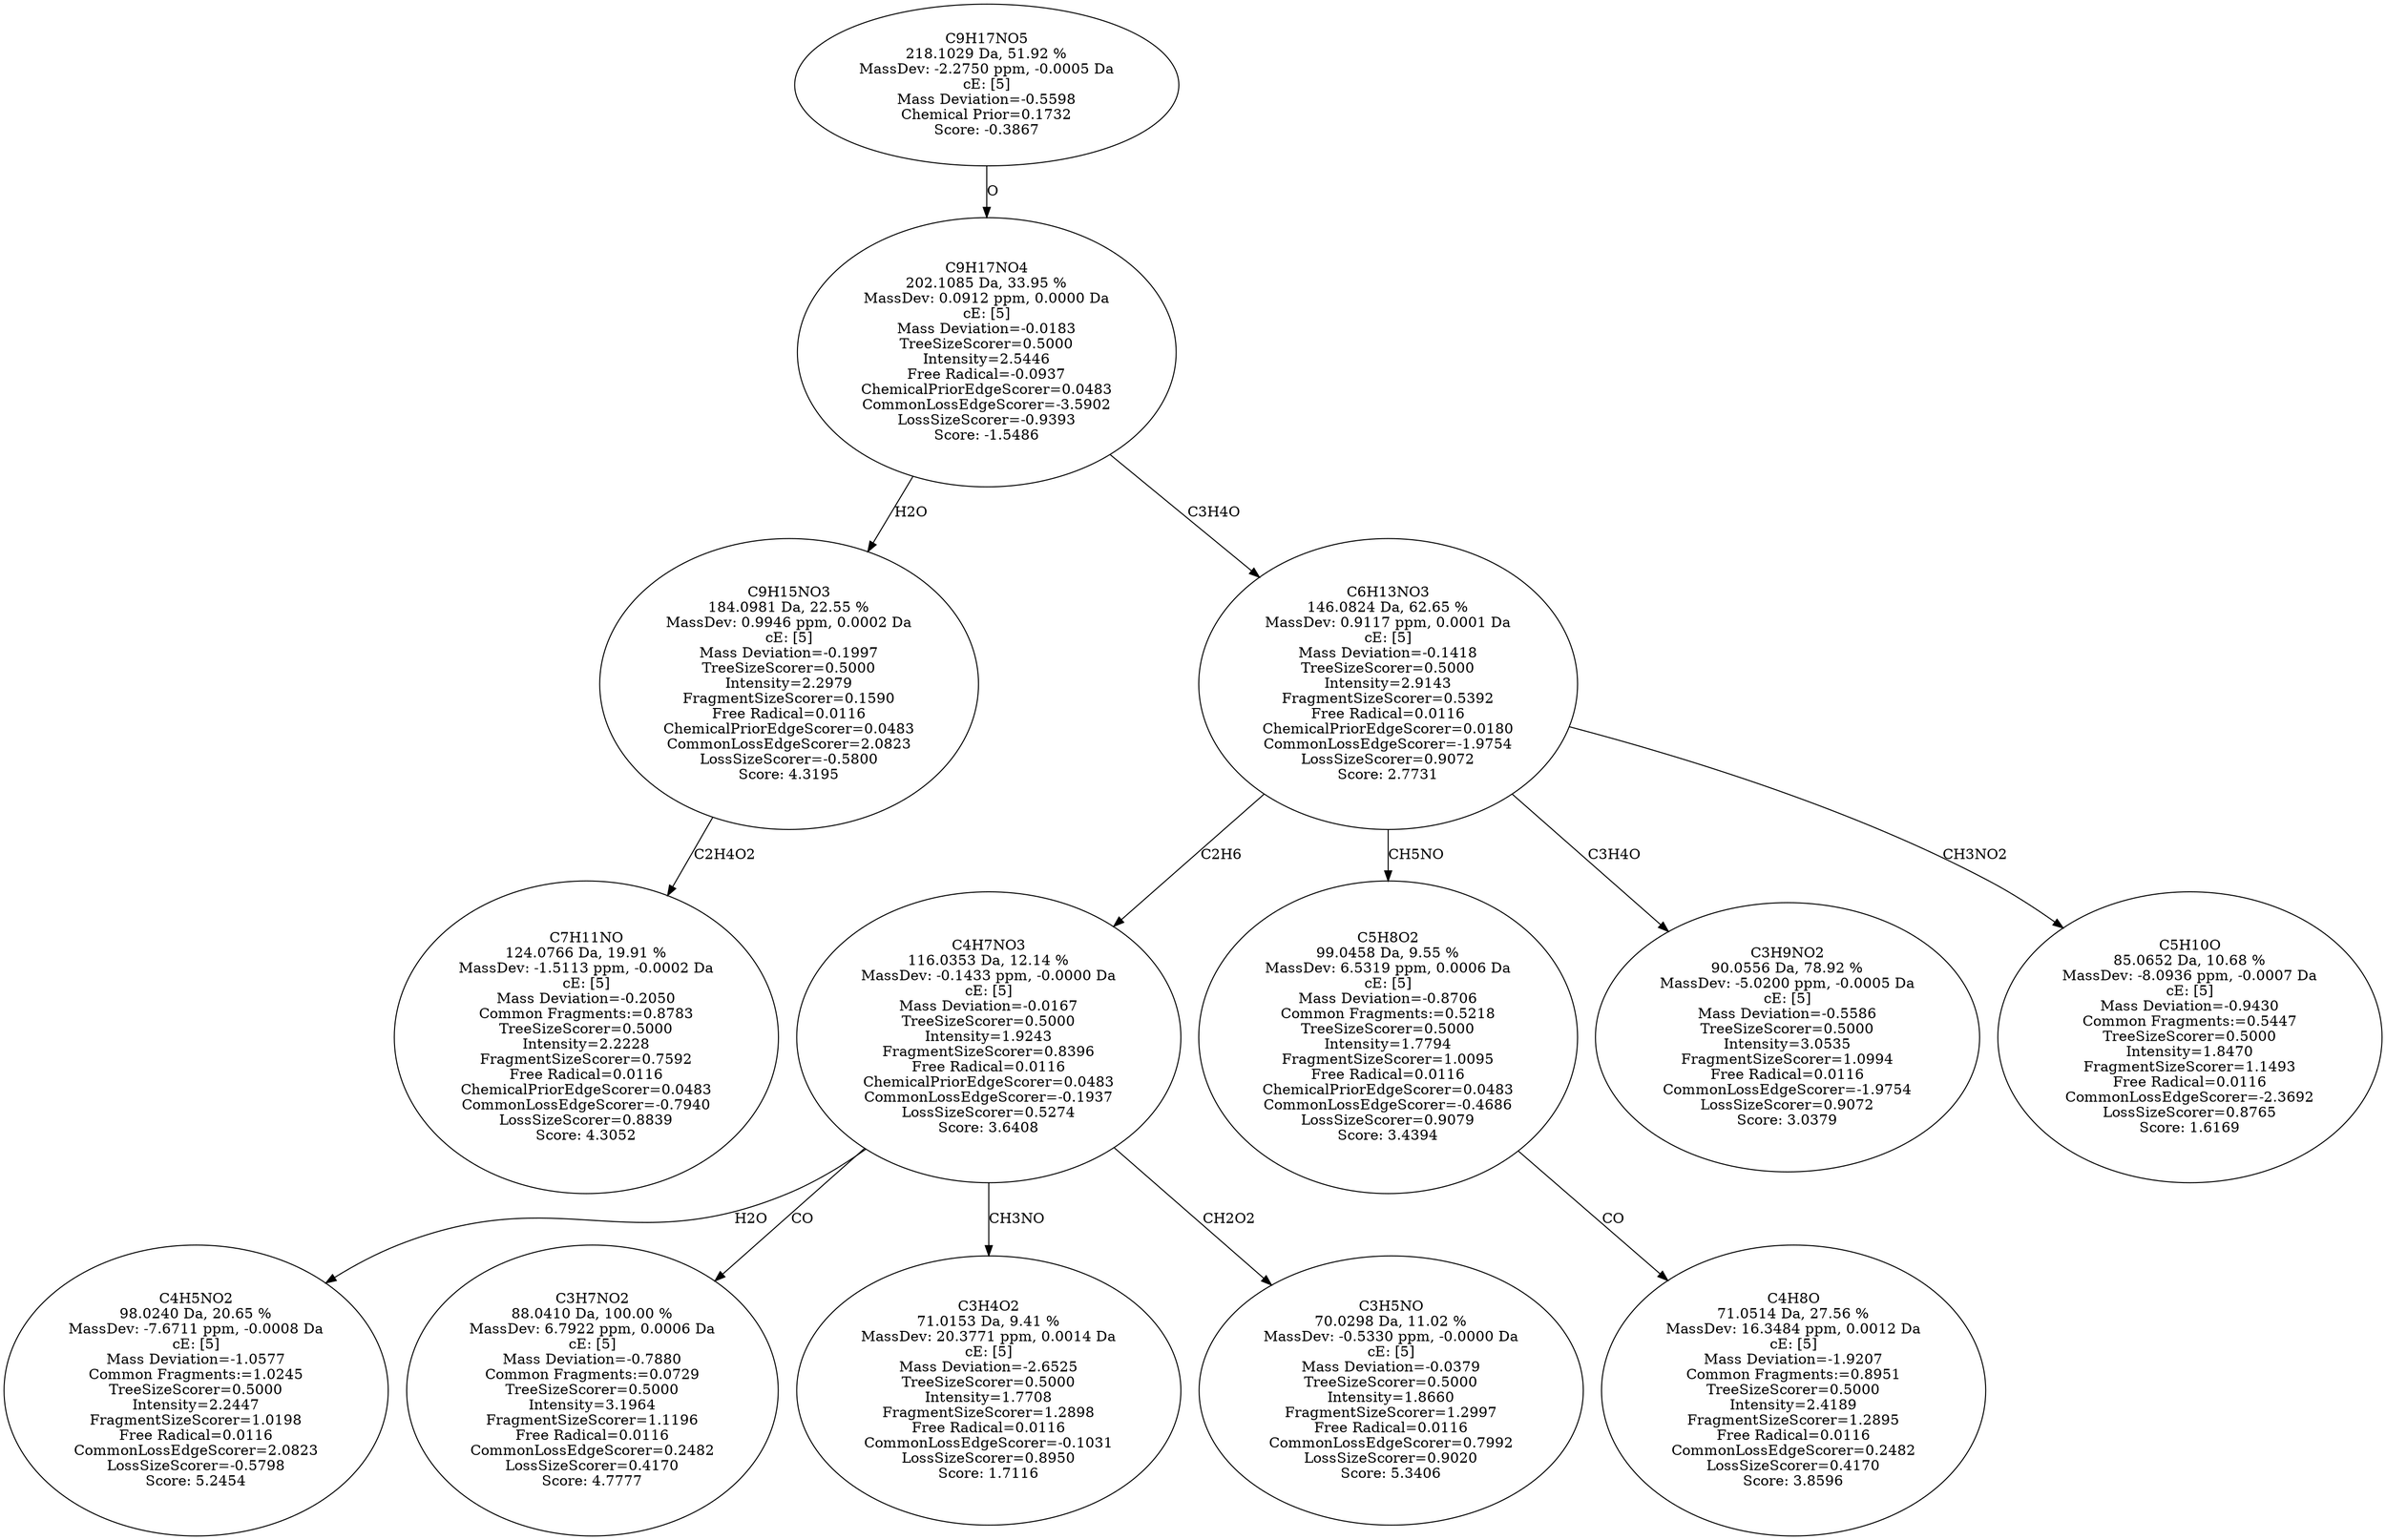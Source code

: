 strict digraph {
v1 [label="C7H11NO\n124.0766 Da, 19.91 %\nMassDev: -1.5113 ppm, -0.0002 Da\ncE: [5]\nMass Deviation=-0.2050\nCommon Fragments:=0.8783\nTreeSizeScorer=0.5000\nIntensity=2.2228\nFragmentSizeScorer=0.7592\nFree Radical=0.0116\nChemicalPriorEdgeScorer=0.0483\nCommonLossEdgeScorer=-0.7940\nLossSizeScorer=0.8839\nScore: 4.3052"];
v2 [label="C9H15NO3\n184.0981 Da, 22.55 %\nMassDev: 0.9946 ppm, 0.0002 Da\ncE: [5]\nMass Deviation=-0.1997\nTreeSizeScorer=0.5000\nIntensity=2.2979\nFragmentSizeScorer=0.1590\nFree Radical=0.0116\nChemicalPriorEdgeScorer=0.0483\nCommonLossEdgeScorer=2.0823\nLossSizeScorer=-0.5800\nScore: 4.3195"];
v3 [label="C4H5NO2\n98.0240 Da, 20.65 %\nMassDev: -7.6711 ppm, -0.0008 Da\ncE: [5]\nMass Deviation=-1.0577\nCommon Fragments:=1.0245\nTreeSizeScorer=0.5000\nIntensity=2.2447\nFragmentSizeScorer=1.0198\nFree Radical=0.0116\nCommonLossEdgeScorer=2.0823\nLossSizeScorer=-0.5798\nScore: 5.2454"];
v4 [label="C3H7NO2\n88.0410 Da, 100.00 %\nMassDev: 6.7922 ppm, 0.0006 Da\ncE: [5]\nMass Deviation=-0.7880\nCommon Fragments:=0.0729\nTreeSizeScorer=0.5000\nIntensity=3.1964\nFragmentSizeScorer=1.1196\nFree Radical=0.0116\nCommonLossEdgeScorer=0.2482\nLossSizeScorer=0.4170\nScore: 4.7777"];
v5 [label="C3H4O2\n71.0153 Da, 9.41 %\nMassDev: 20.3771 ppm, 0.0014 Da\ncE: [5]\nMass Deviation=-2.6525\nTreeSizeScorer=0.5000\nIntensity=1.7708\nFragmentSizeScorer=1.2898\nFree Radical=0.0116\nCommonLossEdgeScorer=-0.1031\nLossSizeScorer=0.8950\nScore: 1.7116"];
v6 [label="C3H5NO\n70.0298 Da, 11.02 %\nMassDev: -0.5330 ppm, -0.0000 Da\ncE: [5]\nMass Deviation=-0.0379\nTreeSizeScorer=0.5000\nIntensity=1.8660\nFragmentSizeScorer=1.2997\nFree Radical=0.0116\nCommonLossEdgeScorer=0.7992\nLossSizeScorer=0.9020\nScore: 5.3406"];
v7 [label="C4H7NO3\n116.0353 Da, 12.14 %\nMassDev: -0.1433 ppm, -0.0000 Da\ncE: [5]\nMass Deviation=-0.0167\nTreeSizeScorer=0.5000\nIntensity=1.9243\nFragmentSizeScorer=0.8396\nFree Radical=0.0116\nChemicalPriorEdgeScorer=0.0483\nCommonLossEdgeScorer=-0.1937\nLossSizeScorer=0.5274\nScore: 3.6408"];
v8 [label="C4H8O\n71.0514 Da, 27.56 %\nMassDev: 16.3484 ppm, 0.0012 Da\ncE: [5]\nMass Deviation=-1.9207\nCommon Fragments:=0.8951\nTreeSizeScorer=0.5000\nIntensity=2.4189\nFragmentSizeScorer=1.2895\nFree Radical=0.0116\nCommonLossEdgeScorer=0.2482\nLossSizeScorer=0.4170\nScore: 3.8596"];
v9 [label="C5H8O2\n99.0458 Da, 9.55 %\nMassDev: 6.5319 ppm, 0.0006 Da\ncE: [5]\nMass Deviation=-0.8706\nCommon Fragments:=0.5218\nTreeSizeScorer=0.5000\nIntensity=1.7794\nFragmentSizeScorer=1.0095\nFree Radical=0.0116\nChemicalPriorEdgeScorer=0.0483\nCommonLossEdgeScorer=-0.4686\nLossSizeScorer=0.9079\nScore: 3.4394"];
v10 [label="C3H9NO2\n90.0556 Da, 78.92 %\nMassDev: -5.0200 ppm, -0.0005 Da\ncE: [5]\nMass Deviation=-0.5586\nTreeSizeScorer=0.5000\nIntensity=3.0535\nFragmentSizeScorer=1.0994\nFree Radical=0.0116\nCommonLossEdgeScorer=-1.9754\nLossSizeScorer=0.9072\nScore: 3.0379"];
v11 [label="C5H10O\n85.0652 Da, 10.68 %\nMassDev: -8.0936 ppm, -0.0007 Da\ncE: [5]\nMass Deviation=-0.9430\nCommon Fragments:=0.5447\nTreeSizeScorer=0.5000\nIntensity=1.8470\nFragmentSizeScorer=1.1493\nFree Radical=0.0116\nCommonLossEdgeScorer=-2.3692\nLossSizeScorer=0.8765\nScore: 1.6169"];
v12 [label="C6H13NO3\n146.0824 Da, 62.65 %\nMassDev: 0.9117 ppm, 0.0001 Da\ncE: [5]\nMass Deviation=-0.1418\nTreeSizeScorer=0.5000\nIntensity=2.9143\nFragmentSizeScorer=0.5392\nFree Radical=0.0116\nChemicalPriorEdgeScorer=0.0180\nCommonLossEdgeScorer=-1.9754\nLossSizeScorer=0.9072\nScore: 2.7731"];
v13 [label="C9H17NO4\n202.1085 Da, 33.95 %\nMassDev: 0.0912 ppm, 0.0000 Da\ncE: [5]\nMass Deviation=-0.0183\nTreeSizeScorer=0.5000\nIntensity=2.5446\nFree Radical=-0.0937\nChemicalPriorEdgeScorer=0.0483\nCommonLossEdgeScorer=-3.5902\nLossSizeScorer=-0.9393\nScore: -1.5486"];
v14 [label="C9H17NO5\n218.1029 Da, 51.92 %\nMassDev: -2.2750 ppm, -0.0005 Da\ncE: [5]\nMass Deviation=-0.5598\nChemical Prior=0.1732\nScore: -0.3867"];
v2 -> v1 [label="C2H4O2"];
v13 -> v2 [label="H2O"];
v7 -> v3 [label="H2O"];
v7 -> v4 [label="CO"];
v7 -> v5 [label="CH3NO"];
v7 -> v6 [label="CH2O2"];
v12 -> v7 [label="C2H6"];
v9 -> v8 [label="CO"];
v12 -> v9 [label="CH5NO"];
v12 -> v10 [label="C3H4O"];
v12 -> v11 [label="CH3NO2"];
v13 -> v12 [label="C3H4O"];
v14 -> v13 [label="O"];
}